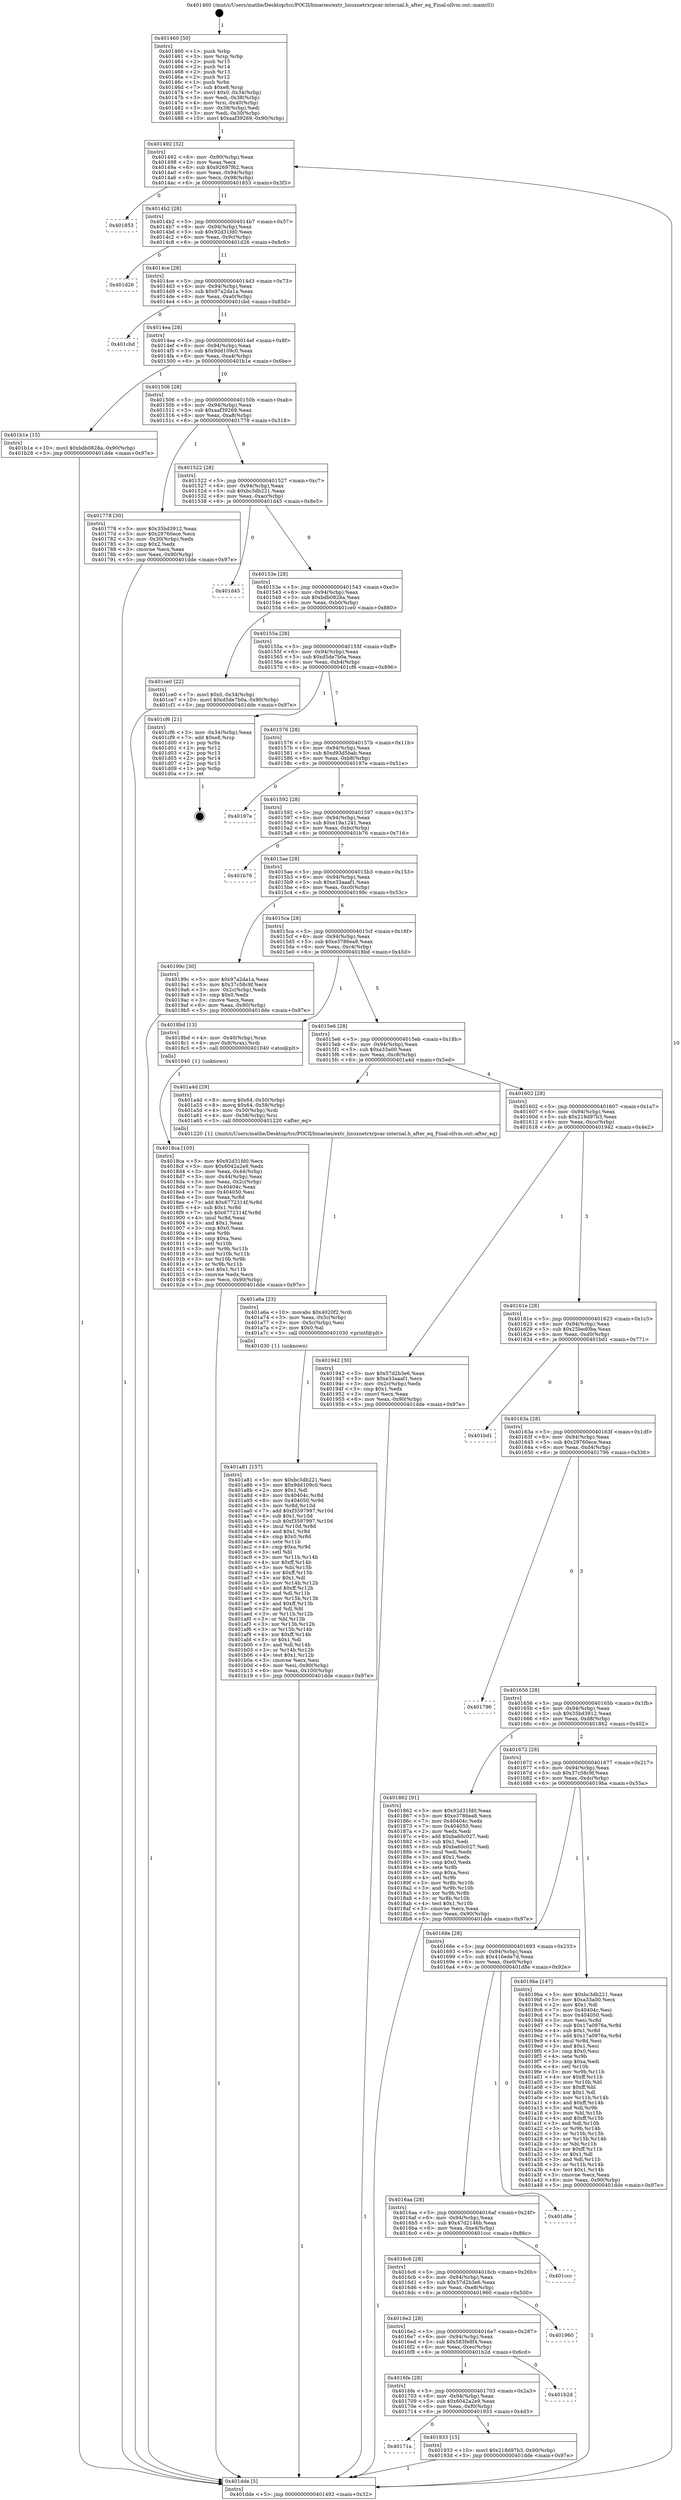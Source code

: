 digraph "0x401460" {
  label = "0x401460 (/mnt/c/Users/mathe/Desktop/tcc/POCII/binaries/extr_linuxnetrxrpcar-internal.h_after_eq_Final-ollvm.out::main(0))"
  labelloc = "t"
  node[shape=record]

  Entry [label="",width=0.3,height=0.3,shape=circle,fillcolor=black,style=filled]
  "0x401492" [label="{
     0x401492 [32]\l
     | [instrs]\l
     &nbsp;&nbsp;0x401492 \<+6\>: mov -0x90(%rbp),%eax\l
     &nbsp;&nbsp;0x401498 \<+2\>: mov %eax,%ecx\l
     &nbsp;&nbsp;0x40149a \<+6\>: sub $0x92697f62,%ecx\l
     &nbsp;&nbsp;0x4014a0 \<+6\>: mov %eax,-0x94(%rbp)\l
     &nbsp;&nbsp;0x4014a6 \<+6\>: mov %ecx,-0x98(%rbp)\l
     &nbsp;&nbsp;0x4014ac \<+6\>: je 0000000000401853 \<main+0x3f3\>\l
  }"]
  "0x401853" [label="{
     0x401853\l
  }", style=dashed]
  "0x4014b2" [label="{
     0x4014b2 [28]\l
     | [instrs]\l
     &nbsp;&nbsp;0x4014b2 \<+5\>: jmp 00000000004014b7 \<main+0x57\>\l
     &nbsp;&nbsp;0x4014b7 \<+6\>: mov -0x94(%rbp),%eax\l
     &nbsp;&nbsp;0x4014bd \<+5\>: sub $0x92d31fd0,%eax\l
     &nbsp;&nbsp;0x4014c2 \<+6\>: mov %eax,-0x9c(%rbp)\l
     &nbsp;&nbsp;0x4014c8 \<+6\>: je 0000000000401d26 \<main+0x8c6\>\l
  }"]
  Exit [label="",width=0.3,height=0.3,shape=circle,fillcolor=black,style=filled,peripheries=2]
  "0x401d26" [label="{
     0x401d26\l
  }", style=dashed]
  "0x4014ce" [label="{
     0x4014ce [28]\l
     | [instrs]\l
     &nbsp;&nbsp;0x4014ce \<+5\>: jmp 00000000004014d3 \<main+0x73\>\l
     &nbsp;&nbsp;0x4014d3 \<+6\>: mov -0x94(%rbp),%eax\l
     &nbsp;&nbsp;0x4014d9 \<+5\>: sub $0x97a2da1a,%eax\l
     &nbsp;&nbsp;0x4014de \<+6\>: mov %eax,-0xa0(%rbp)\l
     &nbsp;&nbsp;0x4014e4 \<+6\>: je 0000000000401cbd \<main+0x85d\>\l
  }"]
  "0x401a81" [label="{
     0x401a81 [157]\l
     | [instrs]\l
     &nbsp;&nbsp;0x401a81 \<+5\>: mov $0xbc3db221,%esi\l
     &nbsp;&nbsp;0x401a86 \<+5\>: mov $0x9dd109c0,%ecx\l
     &nbsp;&nbsp;0x401a8b \<+2\>: mov $0x1,%dl\l
     &nbsp;&nbsp;0x401a8d \<+8\>: mov 0x40404c,%r8d\l
     &nbsp;&nbsp;0x401a95 \<+8\>: mov 0x404050,%r9d\l
     &nbsp;&nbsp;0x401a9d \<+3\>: mov %r8d,%r10d\l
     &nbsp;&nbsp;0x401aa0 \<+7\>: add $0xf3597997,%r10d\l
     &nbsp;&nbsp;0x401aa7 \<+4\>: sub $0x1,%r10d\l
     &nbsp;&nbsp;0x401aab \<+7\>: sub $0xf3597997,%r10d\l
     &nbsp;&nbsp;0x401ab2 \<+4\>: imul %r10d,%r8d\l
     &nbsp;&nbsp;0x401ab6 \<+4\>: and $0x1,%r8d\l
     &nbsp;&nbsp;0x401aba \<+4\>: cmp $0x0,%r8d\l
     &nbsp;&nbsp;0x401abe \<+4\>: sete %r11b\l
     &nbsp;&nbsp;0x401ac2 \<+4\>: cmp $0xa,%r9d\l
     &nbsp;&nbsp;0x401ac6 \<+3\>: setl %bl\l
     &nbsp;&nbsp;0x401ac9 \<+3\>: mov %r11b,%r14b\l
     &nbsp;&nbsp;0x401acc \<+4\>: xor $0xff,%r14b\l
     &nbsp;&nbsp;0x401ad0 \<+3\>: mov %bl,%r15b\l
     &nbsp;&nbsp;0x401ad3 \<+4\>: xor $0xff,%r15b\l
     &nbsp;&nbsp;0x401ad7 \<+3\>: xor $0x1,%dl\l
     &nbsp;&nbsp;0x401ada \<+3\>: mov %r14b,%r12b\l
     &nbsp;&nbsp;0x401add \<+4\>: and $0xff,%r12b\l
     &nbsp;&nbsp;0x401ae1 \<+3\>: and %dl,%r11b\l
     &nbsp;&nbsp;0x401ae4 \<+3\>: mov %r15b,%r13b\l
     &nbsp;&nbsp;0x401ae7 \<+4\>: and $0xff,%r13b\l
     &nbsp;&nbsp;0x401aeb \<+2\>: and %dl,%bl\l
     &nbsp;&nbsp;0x401aed \<+3\>: or %r11b,%r12b\l
     &nbsp;&nbsp;0x401af0 \<+3\>: or %bl,%r13b\l
     &nbsp;&nbsp;0x401af3 \<+3\>: xor %r13b,%r12b\l
     &nbsp;&nbsp;0x401af6 \<+3\>: or %r15b,%r14b\l
     &nbsp;&nbsp;0x401af9 \<+4\>: xor $0xff,%r14b\l
     &nbsp;&nbsp;0x401afd \<+3\>: or $0x1,%dl\l
     &nbsp;&nbsp;0x401b00 \<+3\>: and %dl,%r14b\l
     &nbsp;&nbsp;0x401b03 \<+3\>: or %r14b,%r12b\l
     &nbsp;&nbsp;0x401b06 \<+4\>: test $0x1,%r12b\l
     &nbsp;&nbsp;0x401b0a \<+3\>: cmovne %ecx,%esi\l
     &nbsp;&nbsp;0x401b0d \<+6\>: mov %esi,-0x90(%rbp)\l
     &nbsp;&nbsp;0x401b13 \<+6\>: mov %eax,-0x100(%rbp)\l
     &nbsp;&nbsp;0x401b19 \<+5\>: jmp 0000000000401dde \<main+0x97e\>\l
  }"]
  "0x401cbd" [label="{
     0x401cbd\l
  }", style=dashed]
  "0x4014ea" [label="{
     0x4014ea [28]\l
     | [instrs]\l
     &nbsp;&nbsp;0x4014ea \<+5\>: jmp 00000000004014ef \<main+0x8f\>\l
     &nbsp;&nbsp;0x4014ef \<+6\>: mov -0x94(%rbp),%eax\l
     &nbsp;&nbsp;0x4014f5 \<+5\>: sub $0x9dd109c0,%eax\l
     &nbsp;&nbsp;0x4014fa \<+6\>: mov %eax,-0xa4(%rbp)\l
     &nbsp;&nbsp;0x401500 \<+6\>: je 0000000000401b1e \<main+0x6be\>\l
  }"]
  "0x401a6a" [label="{
     0x401a6a [23]\l
     | [instrs]\l
     &nbsp;&nbsp;0x401a6a \<+10\>: movabs $0x4020f2,%rdi\l
     &nbsp;&nbsp;0x401a74 \<+3\>: mov %eax,-0x5c(%rbp)\l
     &nbsp;&nbsp;0x401a77 \<+3\>: mov -0x5c(%rbp),%esi\l
     &nbsp;&nbsp;0x401a7a \<+2\>: mov $0x0,%al\l
     &nbsp;&nbsp;0x401a7c \<+5\>: call 0000000000401030 \<printf@plt\>\l
     | [calls]\l
     &nbsp;&nbsp;0x401030 \{1\} (unknown)\l
  }"]
  "0x401b1e" [label="{
     0x401b1e [15]\l
     | [instrs]\l
     &nbsp;&nbsp;0x401b1e \<+10\>: movl $0xbdb0828a,-0x90(%rbp)\l
     &nbsp;&nbsp;0x401b28 \<+5\>: jmp 0000000000401dde \<main+0x97e\>\l
  }"]
  "0x401506" [label="{
     0x401506 [28]\l
     | [instrs]\l
     &nbsp;&nbsp;0x401506 \<+5\>: jmp 000000000040150b \<main+0xab\>\l
     &nbsp;&nbsp;0x40150b \<+6\>: mov -0x94(%rbp),%eax\l
     &nbsp;&nbsp;0x401511 \<+5\>: sub $0xaaf39269,%eax\l
     &nbsp;&nbsp;0x401516 \<+6\>: mov %eax,-0xa8(%rbp)\l
     &nbsp;&nbsp;0x40151c \<+6\>: je 0000000000401778 \<main+0x318\>\l
  }"]
  "0x40171a" [label="{
     0x40171a\l
  }", style=dashed]
  "0x401778" [label="{
     0x401778 [30]\l
     | [instrs]\l
     &nbsp;&nbsp;0x401778 \<+5\>: mov $0x35bd3912,%eax\l
     &nbsp;&nbsp;0x40177d \<+5\>: mov $0x29760ece,%ecx\l
     &nbsp;&nbsp;0x401782 \<+3\>: mov -0x30(%rbp),%edx\l
     &nbsp;&nbsp;0x401785 \<+3\>: cmp $0x2,%edx\l
     &nbsp;&nbsp;0x401788 \<+3\>: cmovne %ecx,%eax\l
     &nbsp;&nbsp;0x40178b \<+6\>: mov %eax,-0x90(%rbp)\l
     &nbsp;&nbsp;0x401791 \<+5\>: jmp 0000000000401dde \<main+0x97e\>\l
  }"]
  "0x401522" [label="{
     0x401522 [28]\l
     | [instrs]\l
     &nbsp;&nbsp;0x401522 \<+5\>: jmp 0000000000401527 \<main+0xc7\>\l
     &nbsp;&nbsp;0x401527 \<+6\>: mov -0x94(%rbp),%eax\l
     &nbsp;&nbsp;0x40152d \<+5\>: sub $0xbc3db221,%eax\l
     &nbsp;&nbsp;0x401532 \<+6\>: mov %eax,-0xac(%rbp)\l
     &nbsp;&nbsp;0x401538 \<+6\>: je 0000000000401d45 \<main+0x8e5\>\l
  }"]
  "0x401dde" [label="{
     0x401dde [5]\l
     | [instrs]\l
     &nbsp;&nbsp;0x401dde \<+5\>: jmp 0000000000401492 \<main+0x32\>\l
  }"]
  "0x401460" [label="{
     0x401460 [50]\l
     | [instrs]\l
     &nbsp;&nbsp;0x401460 \<+1\>: push %rbp\l
     &nbsp;&nbsp;0x401461 \<+3\>: mov %rsp,%rbp\l
     &nbsp;&nbsp;0x401464 \<+2\>: push %r15\l
     &nbsp;&nbsp;0x401466 \<+2\>: push %r14\l
     &nbsp;&nbsp;0x401468 \<+2\>: push %r13\l
     &nbsp;&nbsp;0x40146a \<+2\>: push %r12\l
     &nbsp;&nbsp;0x40146c \<+1\>: push %rbx\l
     &nbsp;&nbsp;0x40146d \<+7\>: sub $0xe8,%rsp\l
     &nbsp;&nbsp;0x401474 \<+7\>: movl $0x0,-0x34(%rbp)\l
     &nbsp;&nbsp;0x40147b \<+3\>: mov %edi,-0x38(%rbp)\l
     &nbsp;&nbsp;0x40147e \<+4\>: mov %rsi,-0x40(%rbp)\l
     &nbsp;&nbsp;0x401482 \<+3\>: mov -0x38(%rbp),%edi\l
     &nbsp;&nbsp;0x401485 \<+3\>: mov %edi,-0x30(%rbp)\l
     &nbsp;&nbsp;0x401488 \<+10\>: movl $0xaaf39269,-0x90(%rbp)\l
  }"]
  "0x401933" [label="{
     0x401933 [15]\l
     | [instrs]\l
     &nbsp;&nbsp;0x401933 \<+10\>: movl $0x218d97b3,-0x90(%rbp)\l
     &nbsp;&nbsp;0x40193d \<+5\>: jmp 0000000000401dde \<main+0x97e\>\l
  }"]
  "0x401d45" [label="{
     0x401d45\l
  }", style=dashed]
  "0x40153e" [label="{
     0x40153e [28]\l
     | [instrs]\l
     &nbsp;&nbsp;0x40153e \<+5\>: jmp 0000000000401543 \<main+0xe3\>\l
     &nbsp;&nbsp;0x401543 \<+6\>: mov -0x94(%rbp),%eax\l
     &nbsp;&nbsp;0x401549 \<+5\>: sub $0xbdb0828a,%eax\l
     &nbsp;&nbsp;0x40154e \<+6\>: mov %eax,-0xb0(%rbp)\l
     &nbsp;&nbsp;0x401554 \<+6\>: je 0000000000401ce0 \<main+0x880\>\l
  }"]
  "0x4016fe" [label="{
     0x4016fe [28]\l
     | [instrs]\l
     &nbsp;&nbsp;0x4016fe \<+5\>: jmp 0000000000401703 \<main+0x2a3\>\l
     &nbsp;&nbsp;0x401703 \<+6\>: mov -0x94(%rbp),%eax\l
     &nbsp;&nbsp;0x401709 \<+5\>: sub $0x6042a2e9,%eax\l
     &nbsp;&nbsp;0x40170e \<+6\>: mov %eax,-0xf0(%rbp)\l
     &nbsp;&nbsp;0x401714 \<+6\>: je 0000000000401933 \<main+0x4d3\>\l
  }"]
  "0x401ce0" [label="{
     0x401ce0 [22]\l
     | [instrs]\l
     &nbsp;&nbsp;0x401ce0 \<+7\>: movl $0x0,-0x34(%rbp)\l
     &nbsp;&nbsp;0x401ce7 \<+10\>: movl $0xd5de7b0a,-0x90(%rbp)\l
     &nbsp;&nbsp;0x401cf1 \<+5\>: jmp 0000000000401dde \<main+0x97e\>\l
  }"]
  "0x40155a" [label="{
     0x40155a [28]\l
     | [instrs]\l
     &nbsp;&nbsp;0x40155a \<+5\>: jmp 000000000040155f \<main+0xff\>\l
     &nbsp;&nbsp;0x40155f \<+6\>: mov -0x94(%rbp),%eax\l
     &nbsp;&nbsp;0x401565 \<+5\>: sub $0xd5de7b0a,%eax\l
     &nbsp;&nbsp;0x40156a \<+6\>: mov %eax,-0xb4(%rbp)\l
     &nbsp;&nbsp;0x401570 \<+6\>: je 0000000000401cf6 \<main+0x896\>\l
  }"]
  "0x401b2d" [label="{
     0x401b2d\l
  }", style=dashed]
  "0x401cf6" [label="{
     0x401cf6 [21]\l
     | [instrs]\l
     &nbsp;&nbsp;0x401cf6 \<+3\>: mov -0x34(%rbp),%eax\l
     &nbsp;&nbsp;0x401cf9 \<+7\>: add $0xe8,%rsp\l
     &nbsp;&nbsp;0x401d00 \<+1\>: pop %rbx\l
     &nbsp;&nbsp;0x401d01 \<+2\>: pop %r12\l
     &nbsp;&nbsp;0x401d03 \<+2\>: pop %r13\l
     &nbsp;&nbsp;0x401d05 \<+2\>: pop %r14\l
     &nbsp;&nbsp;0x401d07 \<+2\>: pop %r15\l
     &nbsp;&nbsp;0x401d09 \<+1\>: pop %rbp\l
     &nbsp;&nbsp;0x401d0a \<+1\>: ret\l
  }"]
  "0x401576" [label="{
     0x401576 [28]\l
     | [instrs]\l
     &nbsp;&nbsp;0x401576 \<+5\>: jmp 000000000040157b \<main+0x11b\>\l
     &nbsp;&nbsp;0x40157b \<+6\>: mov -0x94(%rbp),%eax\l
     &nbsp;&nbsp;0x401581 \<+5\>: sub $0xd93d5bab,%eax\l
     &nbsp;&nbsp;0x401586 \<+6\>: mov %eax,-0xb8(%rbp)\l
     &nbsp;&nbsp;0x40158c \<+6\>: je 000000000040197e \<main+0x51e\>\l
  }"]
  "0x4016e2" [label="{
     0x4016e2 [28]\l
     | [instrs]\l
     &nbsp;&nbsp;0x4016e2 \<+5\>: jmp 00000000004016e7 \<main+0x287\>\l
     &nbsp;&nbsp;0x4016e7 \<+6\>: mov -0x94(%rbp),%eax\l
     &nbsp;&nbsp;0x4016ed \<+5\>: sub $0x583fe8f4,%eax\l
     &nbsp;&nbsp;0x4016f2 \<+6\>: mov %eax,-0xec(%rbp)\l
     &nbsp;&nbsp;0x4016f8 \<+6\>: je 0000000000401b2d \<main+0x6cd\>\l
  }"]
  "0x40197e" [label="{
     0x40197e\l
  }", style=dashed]
  "0x401592" [label="{
     0x401592 [28]\l
     | [instrs]\l
     &nbsp;&nbsp;0x401592 \<+5\>: jmp 0000000000401597 \<main+0x137\>\l
     &nbsp;&nbsp;0x401597 \<+6\>: mov -0x94(%rbp),%eax\l
     &nbsp;&nbsp;0x40159d \<+5\>: sub $0xe19a1241,%eax\l
     &nbsp;&nbsp;0x4015a2 \<+6\>: mov %eax,-0xbc(%rbp)\l
     &nbsp;&nbsp;0x4015a8 \<+6\>: je 0000000000401b76 \<main+0x716\>\l
  }"]
  "0x401960" [label="{
     0x401960\l
  }", style=dashed]
  "0x401b76" [label="{
     0x401b76\l
  }", style=dashed]
  "0x4015ae" [label="{
     0x4015ae [28]\l
     | [instrs]\l
     &nbsp;&nbsp;0x4015ae \<+5\>: jmp 00000000004015b3 \<main+0x153\>\l
     &nbsp;&nbsp;0x4015b3 \<+6\>: mov -0x94(%rbp),%eax\l
     &nbsp;&nbsp;0x4015b9 \<+5\>: sub $0xe33aaaf1,%eax\l
     &nbsp;&nbsp;0x4015be \<+6\>: mov %eax,-0xc0(%rbp)\l
     &nbsp;&nbsp;0x4015c4 \<+6\>: je 000000000040199c \<main+0x53c\>\l
  }"]
  "0x4016c6" [label="{
     0x4016c6 [28]\l
     | [instrs]\l
     &nbsp;&nbsp;0x4016c6 \<+5\>: jmp 00000000004016cb \<main+0x26b\>\l
     &nbsp;&nbsp;0x4016cb \<+6\>: mov -0x94(%rbp),%eax\l
     &nbsp;&nbsp;0x4016d1 \<+5\>: sub $0x57d2b3e6,%eax\l
     &nbsp;&nbsp;0x4016d6 \<+6\>: mov %eax,-0xe8(%rbp)\l
     &nbsp;&nbsp;0x4016dc \<+6\>: je 0000000000401960 \<main+0x500\>\l
  }"]
  "0x40199c" [label="{
     0x40199c [30]\l
     | [instrs]\l
     &nbsp;&nbsp;0x40199c \<+5\>: mov $0x97a2da1a,%eax\l
     &nbsp;&nbsp;0x4019a1 \<+5\>: mov $0x37c58c9f,%ecx\l
     &nbsp;&nbsp;0x4019a6 \<+3\>: mov -0x2c(%rbp),%edx\l
     &nbsp;&nbsp;0x4019a9 \<+3\>: cmp $0x0,%edx\l
     &nbsp;&nbsp;0x4019ac \<+3\>: cmove %ecx,%eax\l
     &nbsp;&nbsp;0x4019af \<+6\>: mov %eax,-0x90(%rbp)\l
     &nbsp;&nbsp;0x4019b5 \<+5\>: jmp 0000000000401dde \<main+0x97e\>\l
  }"]
  "0x4015ca" [label="{
     0x4015ca [28]\l
     | [instrs]\l
     &nbsp;&nbsp;0x4015ca \<+5\>: jmp 00000000004015cf \<main+0x16f\>\l
     &nbsp;&nbsp;0x4015cf \<+6\>: mov -0x94(%rbp),%eax\l
     &nbsp;&nbsp;0x4015d5 \<+5\>: sub $0xe3786ea8,%eax\l
     &nbsp;&nbsp;0x4015da \<+6\>: mov %eax,-0xc4(%rbp)\l
     &nbsp;&nbsp;0x4015e0 \<+6\>: je 00000000004018bd \<main+0x45d\>\l
  }"]
  "0x401ccc" [label="{
     0x401ccc\l
  }", style=dashed]
  "0x4018bd" [label="{
     0x4018bd [13]\l
     | [instrs]\l
     &nbsp;&nbsp;0x4018bd \<+4\>: mov -0x40(%rbp),%rax\l
     &nbsp;&nbsp;0x4018c1 \<+4\>: mov 0x8(%rax),%rdi\l
     &nbsp;&nbsp;0x4018c5 \<+5\>: call 0000000000401040 \<atoi@plt\>\l
     | [calls]\l
     &nbsp;&nbsp;0x401040 \{1\} (unknown)\l
  }"]
  "0x4015e6" [label="{
     0x4015e6 [28]\l
     | [instrs]\l
     &nbsp;&nbsp;0x4015e6 \<+5\>: jmp 00000000004015eb \<main+0x18b\>\l
     &nbsp;&nbsp;0x4015eb \<+6\>: mov -0x94(%rbp),%eax\l
     &nbsp;&nbsp;0x4015f1 \<+5\>: sub $0xa33a00,%eax\l
     &nbsp;&nbsp;0x4015f6 \<+6\>: mov %eax,-0xc8(%rbp)\l
     &nbsp;&nbsp;0x4015fc \<+6\>: je 0000000000401a4d \<main+0x5ed\>\l
  }"]
  "0x4016aa" [label="{
     0x4016aa [28]\l
     | [instrs]\l
     &nbsp;&nbsp;0x4016aa \<+5\>: jmp 00000000004016af \<main+0x24f\>\l
     &nbsp;&nbsp;0x4016af \<+6\>: mov -0x94(%rbp),%eax\l
     &nbsp;&nbsp;0x4016b5 \<+5\>: sub $0x47d2146b,%eax\l
     &nbsp;&nbsp;0x4016ba \<+6\>: mov %eax,-0xe4(%rbp)\l
     &nbsp;&nbsp;0x4016c0 \<+6\>: je 0000000000401ccc \<main+0x86c\>\l
  }"]
  "0x401a4d" [label="{
     0x401a4d [29]\l
     | [instrs]\l
     &nbsp;&nbsp;0x401a4d \<+8\>: movq $0x64,-0x50(%rbp)\l
     &nbsp;&nbsp;0x401a55 \<+8\>: movq $0x64,-0x58(%rbp)\l
     &nbsp;&nbsp;0x401a5d \<+4\>: mov -0x50(%rbp),%rdi\l
     &nbsp;&nbsp;0x401a61 \<+4\>: mov -0x58(%rbp),%rsi\l
     &nbsp;&nbsp;0x401a65 \<+5\>: call 0000000000401220 \<after_eq\>\l
     | [calls]\l
     &nbsp;&nbsp;0x401220 \{1\} (/mnt/c/Users/mathe/Desktop/tcc/POCII/binaries/extr_linuxnetrxrpcar-internal.h_after_eq_Final-ollvm.out::after_eq)\l
  }"]
  "0x401602" [label="{
     0x401602 [28]\l
     | [instrs]\l
     &nbsp;&nbsp;0x401602 \<+5\>: jmp 0000000000401607 \<main+0x1a7\>\l
     &nbsp;&nbsp;0x401607 \<+6\>: mov -0x94(%rbp),%eax\l
     &nbsp;&nbsp;0x40160d \<+5\>: sub $0x218d97b3,%eax\l
     &nbsp;&nbsp;0x401612 \<+6\>: mov %eax,-0xcc(%rbp)\l
     &nbsp;&nbsp;0x401618 \<+6\>: je 0000000000401942 \<main+0x4e2\>\l
  }"]
  "0x401d8e" [label="{
     0x401d8e\l
  }", style=dashed]
  "0x401942" [label="{
     0x401942 [30]\l
     | [instrs]\l
     &nbsp;&nbsp;0x401942 \<+5\>: mov $0x57d2b3e6,%eax\l
     &nbsp;&nbsp;0x401947 \<+5\>: mov $0xe33aaaf1,%ecx\l
     &nbsp;&nbsp;0x40194c \<+3\>: mov -0x2c(%rbp),%edx\l
     &nbsp;&nbsp;0x40194f \<+3\>: cmp $0x1,%edx\l
     &nbsp;&nbsp;0x401952 \<+3\>: cmovl %ecx,%eax\l
     &nbsp;&nbsp;0x401955 \<+6\>: mov %eax,-0x90(%rbp)\l
     &nbsp;&nbsp;0x40195b \<+5\>: jmp 0000000000401dde \<main+0x97e\>\l
  }"]
  "0x40161e" [label="{
     0x40161e [28]\l
     | [instrs]\l
     &nbsp;&nbsp;0x40161e \<+5\>: jmp 0000000000401623 \<main+0x1c3\>\l
     &nbsp;&nbsp;0x401623 \<+6\>: mov -0x94(%rbp),%eax\l
     &nbsp;&nbsp;0x401629 \<+5\>: sub $0x25bed0ba,%eax\l
     &nbsp;&nbsp;0x40162e \<+6\>: mov %eax,-0xd0(%rbp)\l
     &nbsp;&nbsp;0x401634 \<+6\>: je 0000000000401bd1 \<main+0x771\>\l
  }"]
  "0x40168e" [label="{
     0x40168e [28]\l
     | [instrs]\l
     &nbsp;&nbsp;0x40168e \<+5\>: jmp 0000000000401693 \<main+0x233\>\l
     &nbsp;&nbsp;0x401693 \<+6\>: mov -0x94(%rbp),%eax\l
     &nbsp;&nbsp;0x401699 \<+5\>: sub $0x416ede7d,%eax\l
     &nbsp;&nbsp;0x40169e \<+6\>: mov %eax,-0xe0(%rbp)\l
     &nbsp;&nbsp;0x4016a4 \<+6\>: je 0000000000401d8e \<main+0x92e\>\l
  }"]
  "0x401bd1" [label="{
     0x401bd1\l
  }", style=dashed]
  "0x40163a" [label="{
     0x40163a [28]\l
     | [instrs]\l
     &nbsp;&nbsp;0x40163a \<+5\>: jmp 000000000040163f \<main+0x1df\>\l
     &nbsp;&nbsp;0x40163f \<+6\>: mov -0x94(%rbp),%eax\l
     &nbsp;&nbsp;0x401645 \<+5\>: sub $0x29760ece,%eax\l
     &nbsp;&nbsp;0x40164a \<+6\>: mov %eax,-0xd4(%rbp)\l
     &nbsp;&nbsp;0x401650 \<+6\>: je 0000000000401796 \<main+0x336\>\l
  }"]
  "0x4019ba" [label="{
     0x4019ba [147]\l
     | [instrs]\l
     &nbsp;&nbsp;0x4019ba \<+5\>: mov $0xbc3db221,%eax\l
     &nbsp;&nbsp;0x4019bf \<+5\>: mov $0xa33a00,%ecx\l
     &nbsp;&nbsp;0x4019c4 \<+2\>: mov $0x1,%dl\l
     &nbsp;&nbsp;0x4019c6 \<+7\>: mov 0x40404c,%esi\l
     &nbsp;&nbsp;0x4019cd \<+7\>: mov 0x404050,%edi\l
     &nbsp;&nbsp;0x4019d4 \<+3\>: mov %esi,%r8d\l
     &nbsp;&nbsp;0x4019d7 \<+7\>: sub $0x17a0976a,%r8d\l
     &nbsp;&nbsp;0x4019de \<+4\>: sub $0x1,%r8d\l
     &nbsp;&nbsp;0x4019e2 \<+7\>: add $0x17a0976a,%r8d\l
     &nbsp;&nbsp;0x4019e9 \<+4\>: imul %r8d,%esi\l
     &nbsp;&nbsp;0x4019ed \<+3\>: and $0x1,%esi\l
     &nbsp;&nbsp;0x4019f0 \<+3\>: cmp $0x0,%esi\l
     &nbsp;&nbsp;0x4019f3 \<+4\>: sete %r9b\l
     &nbsp;&nbsp;0x4019f7 \<+3\>: cmp $0xa,%edi\l
     &nbsp;&nbsp;0x4019fa \<+4\>: setl %r10b\l
     &nbsp;&nbsp;0x4019fe \<+3\>: mov %r9b,%r11b\l
     &nbsp;&nbsp;0x401a01 \<+4\>: xor $0xff,%r11b\l
     &nbsp;&nbsp;0x401a05 \<+3\>: mov %r10b,%bl\l
     &nbsp;&nbsp;0x401a08 \<+3\>: xor $0xff,%bl\l
     &nbsp;&nbsp;0x401a0b \<+3\>: xor $0x1,%dl\l
     &nbsp;&nbsp;0x401a0e \<+3\>: mov %r11b,%r14b\l
     &nbsp;&nbsp;0x401a11 \<+4\>: and $0xff,%r14b\l
     &nbsp;&nbsp;0x401a15 \<+3\>: and %dl,%r9b\l
     &nbsp;&nbsp;0x401a18 \<+3\>: mov %bl,%r15b\l
     &nbsp;&nbsp;0x401a1b \<+4\>: and $0xff,%r15b\l
     &nbsp;&nbsp;0x401a1f \<+3\>: and %dl,%r10b\l
     &nbsp;&nbsp;0x401a22 \<+3\>: or %r9b,%r14b\l
     &nbsp;&nbsp;0x401a25 \<+3\>: or %r10b,%r15b\l
     &nbsp;&nbsp;0x401a28 \<+3\>: xor %r15b,%r14b\l
     &nbsp;&nbsp;0x401a2b \<+3\>: or %bl,%r11b\l
     &nbsp;&nbsp;0x401a2e \<+4\>: xor $0xff,%r11b\l
     &nbsp;&nbsp;0x401a32 \<+3\>: or $0x1,%dl\l
     &nbsp;&nbsp;0x401a35 \<+3\>: and %dl,%r11b\l
     &nbsp;&nbsp;0x401a38 \<+3\>: or %r11b,%r14b\l
     &nbsp;&nbsp;0x401a3b \<+4\>: test $0x1,%r14b\l
     &nbsp;&nbsp;0x401a3f \<+3\>: cmovne %ecx,%eax\l
     &nbsp;&nbsp;0x401a42 \<+6\>: mov %eax,-0x90(%rbp)\l
     &nbsp;&nbsp;0x401a48 \<+5\>: jmp 0000000000401dde \<main+0x97e\>\l
  }"]
  "0x401796" [label="{
     0x401796\l
  }", style=dashed]
  "0x401656" [label="{
     0x401656 [28]\l
     | [instrs]\l
     &nbsp;&nbsp;0x401656 \<+5\>: jmp 000000000040165b \<main+0x1fb\>\l
     &nbsp;&nbsp;0x40165b \<+6\>: mov -0x94(%rbp),%eax\l
     &nbsp;&nbsp;0x401661 \<+5\>: sub $0x35bd3912,%eax\l
     &nbsp;&nbsp;0x401666 \<+6\>: mov %eax,-0xd8(%rbp)\l
     &nbsp;&nbsp;0x40166c \<+6\>: je 0000000000401862 \<main+0x402\>\l
  }"]
  "0x4018ca" [label="{
     0x4018ca [105]\l
     | [instrs]\l
     &nbsp;&nbsp;0x4018ca \<+5\>: mov $0x92d31fd0,%ecx\l
     &nbsp;&nbsp;0x4018cf \<+5\>: mov $0x6042a2e9,%edx\l
     &nbsp;&nbsp;0x4018d4 \<+3\>: mov %eax,-0x44(%rbp)\l
     &nbsp;&nbsp;0x4018d7 \<+3\>: mov -0x44(%rbp),%eax\l
     &nbsp;&nbsp;0x4018da \<+3\>: mov %eax,-0x2c(%rbp)\l
     &nbsp;&nbsp;0x4018dd \<+7\>: mov 0x40404c,%eax\l
     &nbsp;&nbsp;0x4018e4 \<+7\>: mov 0x404050,%esi\l
     &nbsp;&nbsp;0x4018eb \<+3\>: mov %eax,%r8d\l
     &nbsp;&nbsp;0x4018ee \<+7\>: add $0x6772314f,%r8d\l
     &nbsp;&nbsp;0x4018f5 \<+4\>: sub $0x1,%r8d\l
     &nbsp;&nbsp;0x4018f9 \<+7\>: sub $0x6772314f,%r8d\l
     &nbsp;&nbsp;0x401900 \<+4\>: imul %r8d,%eax\l
     &nbsp;&nbsp;0x401904 \<+3\>: and $0x1,%eax\l
     &nbsp;&nbsp;0x401907 \<+3\>: cmp $0x0,%eax\l
     &nbsp;&nbsp;0x40190a \<+4\>: sete %r9b\l
     &nbsp;&nbsp;0x40190e \<+3\>: cmp $0xa,%esi\l
     &nbsp;&nbsp;0x401911 \<+4\>: setl %r10b\l
     &nbsp;&nbsp;0x401915 \<+3\>: mov %r9b,%r11b\l
     &nbsp;&nbsp;0x401918 \<+3\>: and %r10b,%r11b\l
     &nbsp;&nbsp;0x40191b \<+3\>: xor %r10b,%r9b\l
     &nbsp;&nbsp;0x40191e \<+3\>: or %r9b,%r11b\l
     &nbsp;&nbsp;0x401921 \<+4\>: test $0x1,%r11b\l
     &nbsp;&nbsp;0x401925 \<+3\>: cmovne %edx,%ecx\l
     &nbsp;&nbsp;0x401928 \<+6\>: mov %ecx,-0x90(%rbp)\l
     &nbsp;&nbsp;0x40192e \<+5\>: jmp 0000000000401dde \<main+0x97e\>\l
  }"]
  "0x401862" [label="{
     0x401862 [91]\l
     | [instrs]\l
     &nbsp;&nbsp;0x401862 \<+5\>: mov $0x92d31fd0,%eax\l
     &nbsp;&nbsp;0x401867 \<+5\>: mov $0xe3786ea8,%ecx\l
     &nbsp;&nbsp;0x40186c \<+7\>: mov 0x40404c,%edx\l
     &nbsp;&nbsp;0x401873 \<+7\>: mov 0x404050,%esi\l
     &nbsp;&nbsp;0x40187a \<+2\>: mov %edx,%edi\l
     &nbsp;&nbsp;0x40187c \<+6\>: add $0xba60c027,%edi\l
     &nbsp;&nbsp;0x401882 \<+3\>: sub $0x1,%edi\l
     &nbsp;&nbsp;0x401885 \<+6\>: sub $0xba60c027,%edi\l
     &nbsp;&nbsp;0x40188b \<+3\>: imul %edi,%edx\l
     &nbsp;&nbsp;0x40188e \<+3\>: and $0x1,%edx\l
     &nbsp;&nbsp;0x401891 \<+3\>: cmp $0x0,%edx\l
     &nbsp;&nbsp;0x401894 \<+4\>: sete %r8b\l
     &nbsp;&nbsp;0x401898 \<+3\>: cmp $0xa,%esi\l
     &nbsp;&nbsp;0x40189b \<+4\>: setl %r9b\l
     &nbsp;&nbsp;0x40189f \<+3\>: mov %r8b,%r10b\l
     &nbsp;&nbsp;0x4018a2 \<+3\>: and %r9b,%r10b\l
     &nbsp;&nbsp;0x4018a5 \<+3\>: xor %r9b,%r8b\l
     &nbsp;&nbsp;0x4018a8 \<+3\>: or %r8b,%r10b\l
     &nbsp;&nbsp;0x4018ab \<+4\>: test $0x1,%r10b\l
     &nbsp;&nbsp;0x4018af \<+3\>: cmovne %ecx,%eax\l
     &nbsp;&nbsp;0x4018b2 \<+6\>: mov %eax,-0x90(%rbp)\l
     &nbsp;&nbsp;0x4018b8 \<+5\>: jmp 0000000000401dde \<main+0x97e\>\l
  }"]
  "0x401672" [label="{
     0x401672 [28]\l
     | [instrs]\l
     &nbsp;&nbsp;0x401672 \<+5\>: jmp 0000000000401677 \<main+0x217\>\l
     &nbsp;&nbsp;0x401677 \<+6\>: mov -0x94(%rbp),%eax\l
     &nbsp;&nbsp;0x40167d \<+5\>: sub $0x37c58c9f,%eax\l
     &nbsp;&nbsp;0x401682 \<+6\>: mov %eax,-0xdc(%rbp)\l
     &nbsp;&nbsp;0x401688 \<+6\>: je 00000000004019ba \<main+0x55a\>\l
  }"]
  Entry -> "0x401460" [label=" 1"]
  "0x401492" -> "0x401853" [label=" 0"]
  "0x401492" -> "0x4014b2" [label=" 11"]
  "0x401cf6" -> Exit [label=" 1"]
  "0x4014b2" -> "0x401d26" [label=" 0"]
  "0x4014b2" -> "0x4014ce" [label=" 11"]
  "0x401ce0" -> "0x401dde" [label=" 1"]
  "0x4014ce" -> "0x401cbd" [label=" 0"]
  "0x4014ce" -> "0x4014ea" [label=" 11"]
  "0x401b1e" -> "0x401dde" [label=" 1"]
  "0x4014ea" -> "0x401b1e" [label=" 1"]
  "0x4014ea" -> "0x401506" [label=" 10"]
  "0x401a81" -> "0x401dde" [label=" 1"]
  "0x401506" -> "0x401778" [label=" 1"]
  "0x401506" -> "0x401522" [label=" 9"]
  "0x401778" -> "0x401dde" [label=" 1"]
  "0x401460" -> "0x401492" [label=" 1"]
  "0x401dde" -> "0x401492" [label=" 10"]
  "0x401a6a" -> "0x401a81" [label=" 1"]
  "0x401522" -> "0x401d45" [label=" 0"]
  "0x401522" -> "0x40153e" [label=" 9"]
  "0x401a4d" -> "0x401a6a" [label=" 1"]
  "0x40153e" -> "0x401ce0" [label=" 1"]
  "0x40153e" -> "0x40155a" [label=" 8"]
  "0x40199c" -> "0x401dde" [label=" 1"]
  "0x40155a" -> "0x401cf6" [label=" 1"]
  "0x40155a" -> "0x401576" [label=" 7"]
  "0x401942" -> "0x401dde" [label=" 1"]
  "0x401576" -> "0x40197e" [label=" 0"]
  "0x401576" -> "0x401592" [label=" 7"]
  "0x4016fe" -> "0x40171a" [label=" 0"]
  "0x401592" -> "0x401b76" [label=" 0"]
  "0x401592" -> "0x4015ae" [label=" 7"]
  "0x4016fe" -> "0x401933" [label=" 1"]
  "0x4015ae" -> "0x40199c" [label=" 1"]
  "0x4015ae" -> "0x4015ca" [label=" 6"]
  "0x4016e2" -> "0x4016fe" [label=" 1"]
  "0x4015ca" -> "0x4018bd" [label=" 1"]
  "0x4015ca" -> "0x4015e6" [label=" 5"]
  "0x4016e2" -> "0x401b2d" [label=" 0"]
  "0x4015e6" -> "0x401a4d" [label=" 1"]
  "0x4015e6" -> "0x401602" [label=" 4"]
  "0x4016c6" -> "0x4016e2" [label=" 1"]
  "0x401602" -> "0x401942" [label=" 1"]
  "0x401602" -> "0x40161e" [label=" 3"]
  "0x4016c6" -> "0x401960" [label=" 0"]
  "0x40161e" -> "0x401bd1" [label=" 0"]
  "0x40161e" -> "0x40163a" [label=" 3"]
  "0x4016aa" -> "0x4016c6" [label=" 1"]
  "0x40163a" -> "0x401796" [label=" 0"]
  "0x40163a" -> "0x401656" [label=" 3"]
  "0x4016aa" -> "0x401ccc" [label=" 0"]
  "0x401656" -> "0x401862" [label=" 1"]
  "0x401656" -> "0x401672" [label=" 2"]
  "0x401862" -> "0x401dde" [label=" 1"]
  "0x4018bd" -> "0x4018ca" [label=" 1"]
  "0x4018ca" -> "0x401dde" [label=" 1"]
  "0x401933" -> "0x401dde" [label=" 1"]
  "0x401672" -> "0x4019ba" [label=" 1"]
  "0x401672" -> "0x40168e" [label=" 1"]
  "0x4019ba" -> "0x401dde" [label=" 1"]
  "0x40168e" -> "0x401d8e" [label=" 0"]
  "0x40168e" -> "0x4016aa" [label=" 1"]
}
